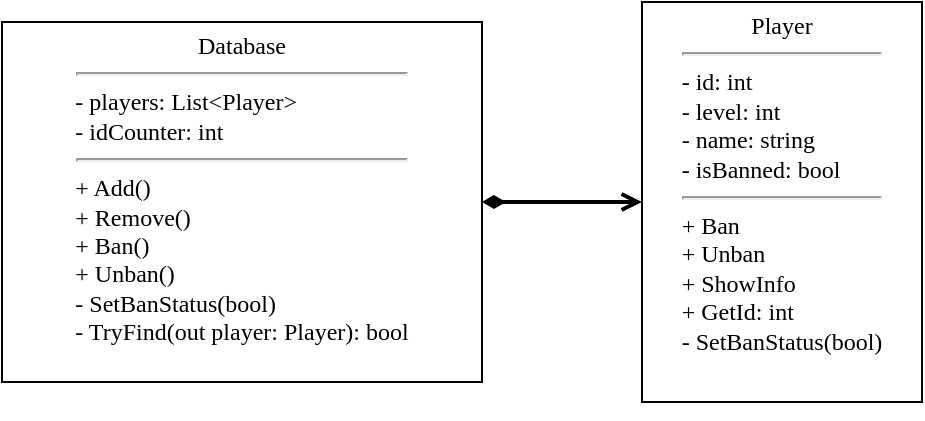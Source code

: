 <mxfile version="21.7.2" type="github" pages="2">
  <diagram id="Cf2g2hGz_eaC0kWmKfeo" name="База Данных Игроков">
    <mxGraphModel dx="960" dy="546" grid="1" gridSize="10" guides="1" tooltips="1" connect="1" arrows="1" fold="1" page="1" pageScale="1" pageWidth="827" pageHeight="1169" math="0" shadow="0">
      <root>
        <mxCell id="0" />
        <mxCell id="1" parent="0" />
        <mxCell id="BvsRi00MSLJCYbzShoM3-1" value="&lt;font face=&quot;Verdana&quot;&gt;Player&lt;br&gt;&lt;/font&gt;&lt;hr&gt;&lt;div style=&quot;text-align: left;&quot;&gt;&lt;font face=&quot;Verdana&quot;&gt;- id: int&lt;/font&gt;&lt;/div&gt;&lt;div style=&quot;text-align: left;&quot;&gt;&lt;font face=&quot;Verdana&quot;&gt;- level: int&lt;/font&gt;&lt;/div&gt;&lt;div style=&quot;text-align: left;&quot;&gt;&lt;font face=&quot;Verdana&quot;&gt;- name: string&lt;/font&gt;&lt;/div&gt;&lt;div style=&quot;text-align: left;&quot;&gt;&lt;font face=&quot;Verdana&quot;&gt;- isBanned: bool&lt;/font&gt;&lt;/div&gt;&lt;div style=&quot;text-align: left;&quot;&gt;&lt;hr&gt;&lt;/div&gt;&lt;div style=&quot;text-align: left;&quot;&gt;&lt;font face=&quot;Verdana&quot;&gt;&lt;span style=&quot;background-color: initial;&quot;&gt;+ Ban&lt;/span&gt;&lt;br&gt;&lt;/font&gt;&lt;/div&gt;&lt;div style=&quot;text-align: left;&quot;&gt;&lt;font face=&quot;Verdana&quot;&gt;+ Unban&lt;/font&gt;&lt;/div&gt;&lt;div style=&quot;text-align: left;&quot;&gt;&lt;font face=&quot;Verdana&quot;&gt;+ ShowInfo&lt;/font&gt;&lt;/div&gt;&lt;div style=&quot;text-align: left;&quot;&gt;&lt;font face=&quot;Verdana&quot;&gt;+ GetId: int&lt;/font&gt;&lt;/div&gt;&lt;div style=&quot;text-align: left;&quot;&gt;&lt;font face=&quot;Verdana&quot;&gt;- SetBanStatus(bool)&lt;/font&gt;&lt;/div&gt;" style="rounded=0;whiteSpace=wrap;html=1;align=center;verticalAlign=top;spacing=0;" vertex="1" parent="1">
          <mxGeometry x="360" y="30" width="140" height="200" as="geometry" />
        </mxCell>
        <mxCell id="ZMWLHTGk8VHgxppxQVbv-1" style="edgeStyle=orthogonalEdgeStyle;orthogonalLoop=1;jettySize=auto;html=1;exitX=1;exitY=0.5;exitDx=0;exitDy=0;entryX=0;entryY=0.5;entryDx=0;entryDy=0;endArrow=open;endFill=0;sourcePerimeterSpacing=0;strokeWidth=2;startArrow=diamondThin;startFill=1;jumpSize=6;rounded=0;strokeColor=default;" edge="1" parent="1" source="qxw1vTytd-DOzJbU_Vhw-1" target="BvsRi00MSLJCYbzShoM3-1">
          <mxGeometry relative="1" as="geometry" />
        </mxCell>
        <mxCell id="qxw1vTytd-DOzJbU_Vhw-1" value="&lt;span style=&quot;font-family: Verdana; background-color: initial;&quot;&gt;Database&lt;/span&gt;&lt;br&gt;&lt;hr style=&quot;background-color: initial;&quot;&gt;&lt;span style=&quot;font-family: Verdana; background-color: initial;&quot;&gt;&lt;div style=&quot;text-align: left;&quot;&gt;&lt;span style=&quot;background-color: initial;&quot;&gt;- players: List&amp;lt;Player&amp;gt;&lt;/span&gt;&lt;/div&gt;&lt;div style=&quot;text-align: left;&quot;&gt;&lt;span style=&quot;background-color: initial;&quot;&gt;- idCounter: int&lt;/span&gt;&lt;/div&gt;&lt;/span&gt;&lt;hr style=&quot;text-align: left; background-color: initial;&quot;&gt;&lt;span style=&quot;background-color: initial; font-family: Verdana;&quot;&gt;&lt;div style=&quot;text-align: left;&quot;&gt;&lt;span style=&quot;background-color: initial;&quot;&gt;+ Add()&lt;/span&gt;&lt;/div&gt;&lt;/span&gt;&lt;span style=&quot;font-family: Verdana; background-color: initial;&quot;&gt;&lt;div style=&quot;text-align: left;&quot;&gt;&lt;span style=&quot;background-color: initial;&quot;&gt;+ Remove()&lt;/span&gt;&lt;/div&gt;&lt;/span&gt;&lt;span style=&quot;font-family: Verdana; background-color: initial;&quot;&gt;&lt;div style=&quot;text-align: left;&quot;&gt;&lt;span style=&quot;background-color: initial;&quot;&gt;+ Ban()&lt;/span&gt;&lt;/div&gt;&lt;/span&gt;&lt;span style=&quot;font-family: Verdana; background-color: initial;&quot;&gt;&lt;div style=&quot;text-align: left;&quot;&gt;&lt;span style=&quot;background-color: initial;&quot;&gt;+ Unban()&lt;/span&gt;&lt;/div&gt;&lt;/span&gt;&lt;span style=&quot;font-family: Verdana; background-color: initial;&quot;&gt;&lt;div style=&quot;text-align: left;&quot;&gt;&lt;span style=&quot;background-color: initial;&quot;&gt;- SetBanStatus(bool)&lt;/span&gt;&lt;/div&gt;&lt;/span&gt;&lt;div style=&quot;text-align: left;&quot;&gt;&lt;font face=&quot;Verdana&quot;&gt;- TryFind(out player: Player): bool&lt;br&gt;&lt;/font&gt;&lt;/div&gt;" style="rounded=0;whiteSpace=wrap;html=1;align=center;verticalAlign=top;spacing=0;" vertex="1" parent="1">
          <mxGeometry x="40" y="40" width="240" height="180" as="geometry" />
        </mxCell>
        <mxCell id="ZMWLHTGk8VHgxppxQVbv-2" style="edgeStyle=orthogonalEdgeStyle;rounded=0;orthogonalLoop=1;jettySize=auto;html=1;exitX=0.5;exitY=1;exitDx=0;exitDy=0;" edge="1" parent="1" source="BvsRi00MSLJCYbzShoM3-1" target="BvsRi00MSLJCYbzShoM3-1">
          <mxGeometry relative="1" as="geometry" />
        </mxCell>
      </root>
    </mxGraphModel>
  </diagram>
  <diagram id="Y0pcPyQ9-cA2Ly51FoLA" name="Колода Карт">
    <mxGraphModel dx="840" dy="478" grid="1" gridSize="10" guides="1" tooltips="1" connect="1" arrows="1" fold="1" page="1" pageScale="1" pageWidth="827" pageHeight="1169" math="0" shadow="0">
      <root>
        <mxCell id="0" />
        <mxCell id="1" parent="0" />
        <mxCell id="_xTozI4Q2du8KuB2-w1n-1" value="CardDealer" style="rounded=0;whiteSpace=wrap;html=1;" vertex="1" parent="1">
          <mxGeometry x="40" y="40" width="200" height="240" as="geometry" />
        </mxCell>
        <mxCell id="_xTozI4Q2du8KuB2-w1n-2" value="Player&lt;br&gt;&lt;hr&gt;- hand: List&amp;lt;Card&amp;gt;&lt;br&gt;&lt;hr&gt;+ ShowHand()&lt;br&gt;+ Add(card: Card)" style="rounded=0;whiteSpace=wrap;html=1;" vertex="1" parent="1">
          <mxGeometry x="350" y="430" width="200" height="240" as="geometry" />
        </mxCell>
        <mxCell id="OECXQ_HGNrMJNdoMd47i-1" value="" style="edgeStyle=orthogonalEdgeStyle;rounded=0;orthogonalLoop=1;jettySize=auto;html=1;startArrow=diamondThin;startFill=1;strokeWidth=2;endArrow=open;endFill=0;" edge="1" parent="1" source="_xTozI4Q2du8KuB2-w1n-3" target="_xTozI4Q2du8KuB2-w1n-4">
          <mxGeometry relative="1" as="geometry" />
        </mxCell>
        <mxCell id="_xTozI4Q2du8KuB2-w1n-3" value="Deck&lt;br&gt;&lt;hr&gt;&lt;div style=&quot;text-align: left;&quot;&gt;&lt;span style=&quot;background-color: initial;&quot;&gt;- cards: List&amp;lt;Card&amp;gt;&lt;/span&gt;&lt;/div&gt;&lt;hr style=&quot;text-align: left;&quot;&gt;&lt;div style=&quot;text-align: left;&quot;&gt;&lt;span style=&quot;background-color: initial;&quot;&gt;+ ShowInfo()&lt;/span&gt;&lt;/div&gt;&lt;div style=&quot;text-align: left;&quot;&gt;&lt;span style=&quot;background-color: initial;&quot;&gt;+ DrawCard(): Card&lt;/span&gt;&lt;/div&gt;" style="rounded=0;whiteSpace=wrap;html=1;fontSize=12;" vertex="1" parent="1">
          <mxGeometry x="60" y="710" width="120" height="100" as="geometry" />
        </mxCell>
        <mxCell id="_xTozI4Q2du8KuB2-w1n-4" value="&lt;div style=&quot;&quot;&gt;&lt;span style=&quot;background-color: initial;&quot;&gt;Card&lt;/span&gt;&lt;/div&gt;&lt;div style=&quot;&quot;&gt;&lt;hr&gt;&lt;/div&gt;&lt;div style=&quot;text-align: left;&quot;&gt;&lt;span style=&quot;background-color: initial;&quot;&gt;- suit: string&lt;/span&gt;&lt;/div&gt;&lt;div style=&quot;text-align: left;&quot;&gt;&lt;span style=&quot;background-color: initial;&quot;&gt;- value: char&lt;/span&gt;&lt;/div&gt;&lt;hr&gt;+ ShowInfo()" style="rounded=0;whiteSpace=wrap;html=1;align=center;verticalAlign=top;horizontal=1;" vertex="1" parent="1">
          <mxGeometry x="250" y="710" width="80" height="100" as="geometry" />
        </mxCell>
      </root>
    </mxGraphModel>
  </diagram>
</mxfile>
